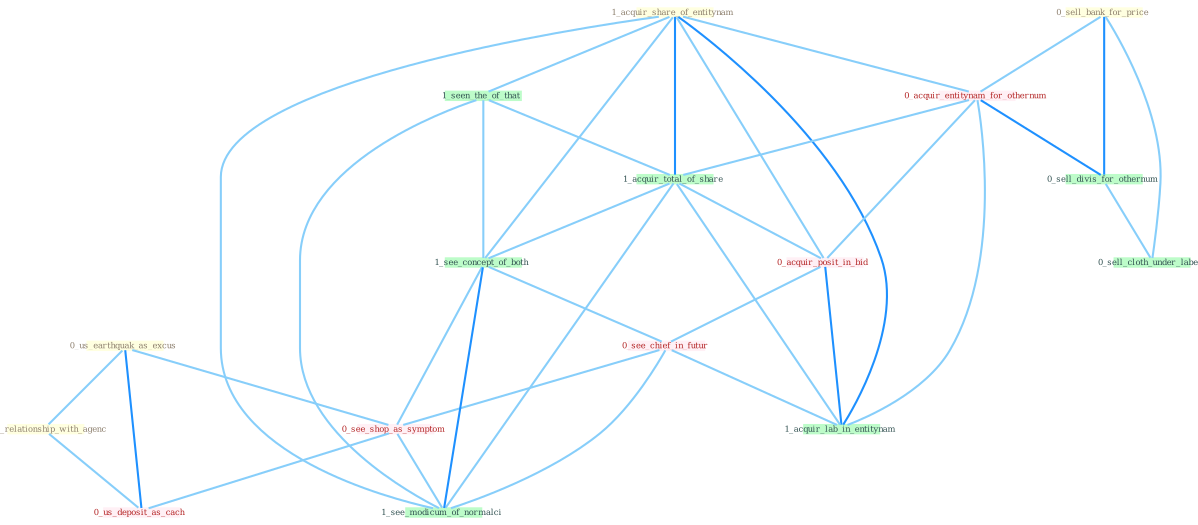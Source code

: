 Graph G{ 
    node
    [shape=polygon,style=filled,width=.5,height=.06,color="#BDFCC9",fixedsize=true,fontsize=4,
    fontcolor="#2f4f4f"];
    {node
    [color="#ffffe0", fontcolor="#8b7d6b"] "0_us_earthquak_as_excus " "1_us_relationship_with_agenc " "0_sell_bank_for_price " "1_acquir_share_of_entitynam "}
{node [color="#fff0f5", fontcolor="#b22222"] "0_acquir_entitynam_for_othernum " "0_acquir_posit_in_bid " "0_see_chief_in_futur " "0_see_shop_as_symptom " "0_us_deposit_as_cach "}
edge [color="#B0E2FF"];

	"0_us_earthquak_as_excus " -- "1_us_relationship_with_agenc " [w="1", color="#87cefa" ];
	"0_us_earthquak_as_excus " -- "0_see_shop_as_symptom " [w="1", color="#87cefa" ];
	"0_us_earthquak_as_excus " -- "0_us_deposit_as_cach " [w="2", color="#1e90ff" , len=0.8];
	"1_us_relationship_with_agenc " -- "0_us_deposit_as_cach " [w="1", color="#87cefa" ];
	"0_sell_bank_for_price " -- "0_acquir_entitynam_for_othernum " [w="1", color="#87cefa" ];
	"0_sell_bank_for_price " -- "0_sell_divis_for_othernum " [w="2", color="#1e90ff" , len=0.8];
	"0_sell_bank_for_price " -- "0_sell_cloth_under_label " [w="1", color="#87cefa" ];
	"1_acquir_share_of_entitynam " -- "0_acquir_entitynam_for_othernum " [w="1", color="#87cefa" ];
	"1_acquir_share_of_entitynam " -- "1_seen_the_of_that " [w="1", color="#87cefa" ];
	"1_acquir_share_of_entitynam " -- "1_acquir_total_of_share " [w="2", color="#1e90ff" , len=0.8];
	"1_acquir_share_of_entitynam " -- "0_acquir_posit_in_bid " [w="1", color="#87cefa" ];
	"1_acquir_share_of_entitynam " -- "1_see_concept_of_both " [w="1", color="#87cefa" ];
	"1_acquir_share_of_entitynam " -- "1_acquir_lab_in_entitynam " [w="2", color="#1e90ff" , len=0.8];
	"1_acquir_share_of_entitynam " -- "1_see_modicum_of_normalci " [w="1", color="#87cefa" ];
	"0_acquir_entitynam_for_othernum " -- "0_sell_divis_for_othernum " [w="2", color="#1e90ff" , len=0.8];
	"0_acquir_entitynam_for_othernum " -- "1_acquir_total_of_share " [w="1", color="#87cefa" ];
	"0_acquir_entitynam_for_othernum " -- "0_acquir_posit_in_bid " [w="1", color="#87cefa" ];
	"0_acquir_entitynam_for_othernum " -- "1_acquir_lab_in_entitynam " [w="1", color="#87cefa" ];
	"1_seen_the_of_that " -- "1_acquir_total_of_share " [w="1", color="#87cefa" ];
	"1_seen_the_of_that " -- "1_see_concept_of_both " [w="1", color="#87cefa" ];
	"1_seen_the_of_that " -- "1_see_modicum_of_normalci " [w="1", color="#87cefa" ];
	"0_sell_divis_for_othernum " -- "0_sell_cloth_under_label " [w="1", color="#87cefa" ];
	"1_acquir_total_of_share " -- "0_acquir_posit_in_bid " [w="1", color="#87cefa" ];
	"1_acquir_total_of_share " -- "1_see_concept_of_both " [w="1", color="#87cefa" ];
	"1_acquir_total_of_share " -- "1_acquir_lab_in_entitynam " [w="1", color="#87cefa" ];
	"1_acquir_total_of_share " -- "1_see_modicum_of_normalci " [w="1", color="#87cefa" ];
	"0_acquir_posit_in_bid " -- "0_see_chief_in_futur " [w="1", color="#87cefa" ];
	"0_acquir_posit_in_bid " -- "1_acquir_lab_in_entitynam " [w="2", color="#1e90ff" , len=0.8];
	"1_see_concept_of_both " -- "0_see_chief_in_futur " [w="1", color="#87cefa" ];
	"1_see_concept_of_both " -- "0_see_shop_as_symptom " [w="1", color="#87cefa" ];
	"1_see_concept_of_both " -- "1_see_modicum_of_normalci " [w="2", color="#1e90ff" , len=0.8];
	"0_see_chief_in_futur " -- "0_see_shop_as_symptom " [w="1", color="#87cefa" ];
	"0_see_chief_in_futur " -- "1_acquir_lab_in_entitynam " [w="1", color="#87cefa" ];
	"0_see_chief_in_futur " -- "1_see_modicum_of_normalci " [w="1", color="#87cefa" ];
	"0_see_shop_as_symptom " -- "0_us_deposit_as_cach " [w="1", color="#87cefa" ];
	"0_see_shop_as_symptom " -- "1_see_modicum_of_normalci " [w="1", color="#87cefa" ];
}